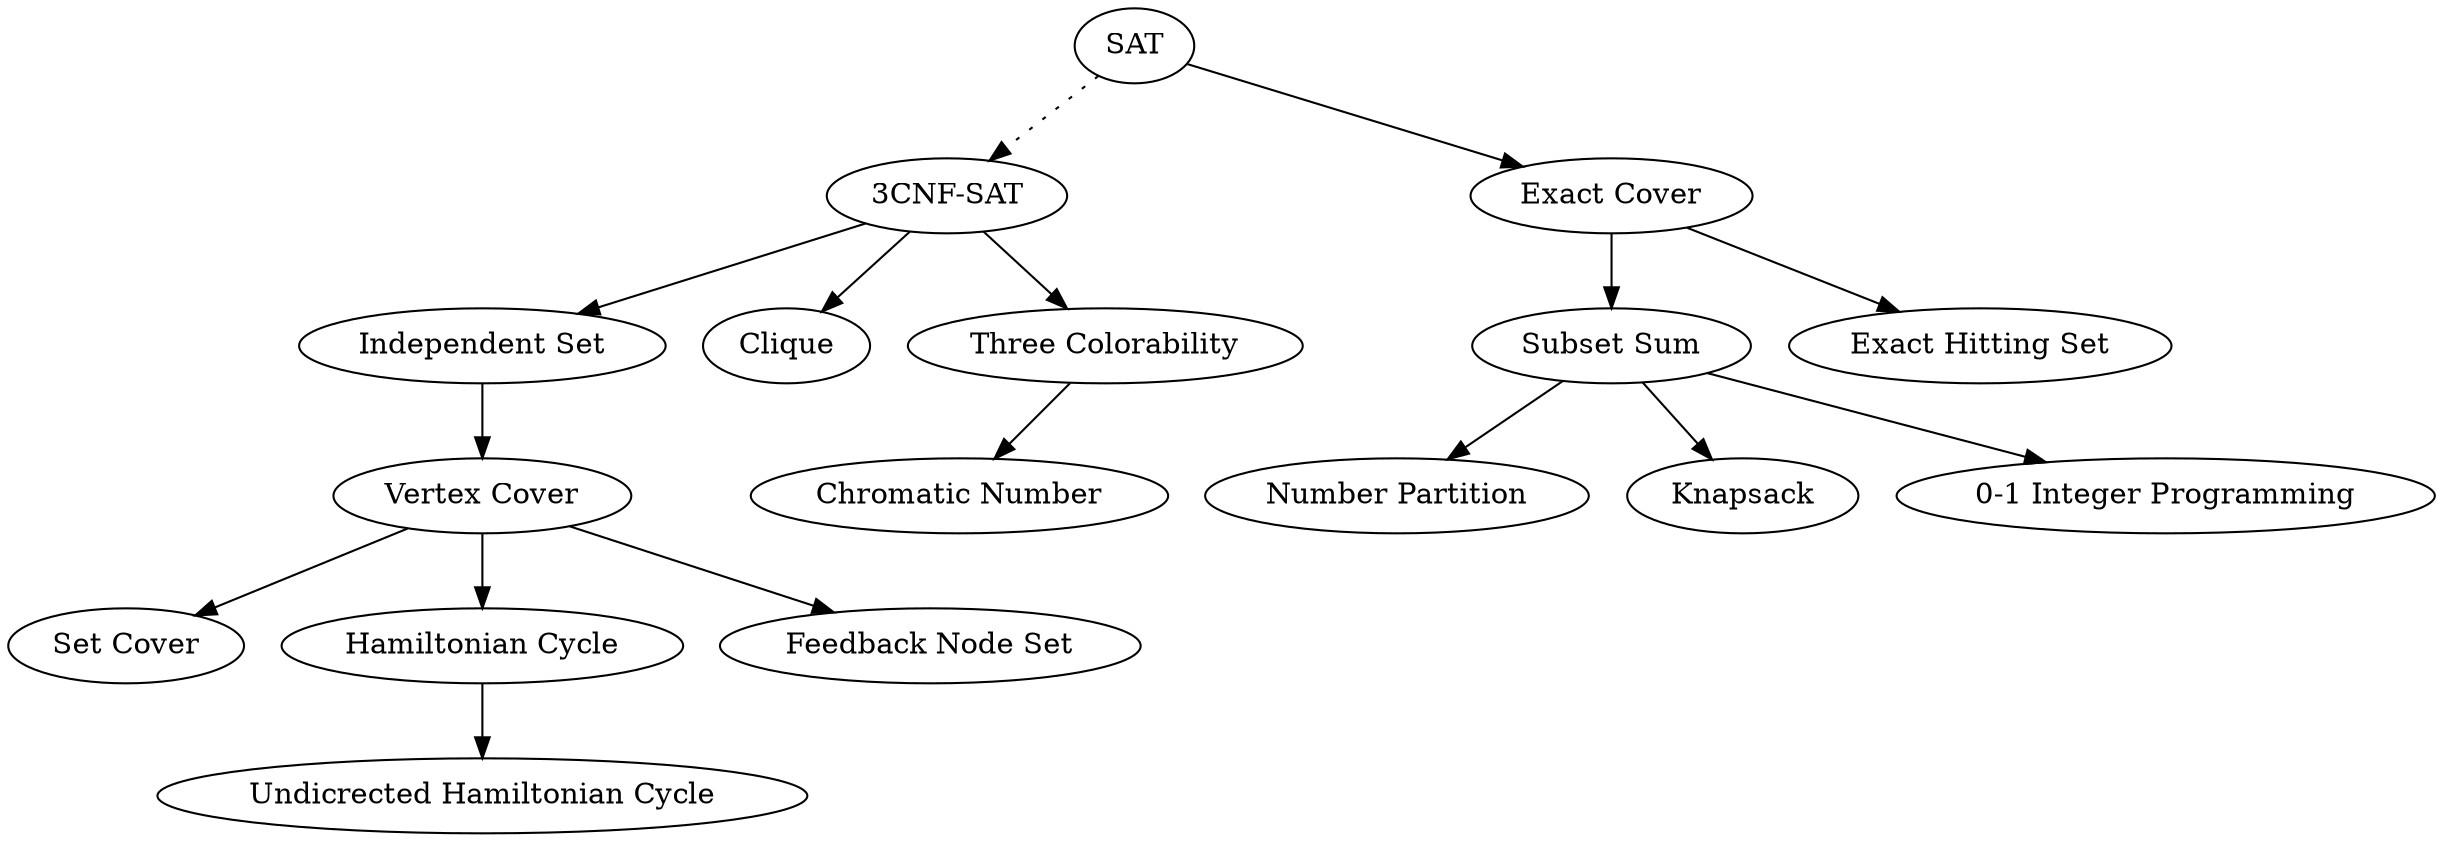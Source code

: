 digraph reductions {
cnf_sat [label="3CNF-SAT"];
is [label="Independent Set"];
vc [label="Vertex Cover"];
sc [label="Set Cover"];
clique [label="Clique"];
hc [label="Hamiltonian Cycle"];
uhc [label="Undicrected Hamiltonian Cycle"];
fns [label="Feedback Node Set"];
tc [label="Three Colorability"];
chrn [label="Chromatic Number"];
sat [label="SAT"];
xc [label="Exact Cover"];
ss [label="Subset Sum"];
part [label="Number Partition"];
ks [label="Knapsack"];
ip [label="0-1 Integer Programming"];
hs [label="Exact Hitting Set"];
cnf_sat -> is -> vc -> sc;
cnf_sat -> clique;
hc -> uhc;
vc -> fns;
vc -> hc;
cnf_sat -> tc -> chrn;
sat -> cnf_sat [style = dotted];
sat -> xc -> ss -> part;
ss -> ks;
ss -> ip;
xc -> hs;
}
